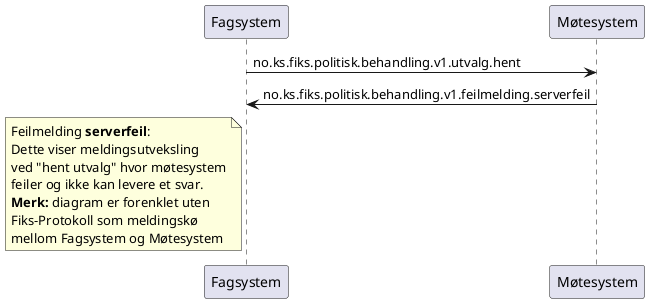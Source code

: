 @startuml
participant Fagsystem as "Fagsystem"
participant Møtesystem as "Møtesystem"

Fagsystem -> Møtesystem : no.ks.fiks.politisk.behandling.v1.utvalg.hent
Fagsystem <- Møtesystem : no.ks.fiks.politisk.behandling.v1.feilmelding.serverfeil

note left of Fagsystem
Feilmelding **serverfeil**:
Dette viser meldingsutveksling
ved "hent utvalg" hvor møtesystem
feiler og ikke kan levere et svar.
**Merk:** diagram er forenklet uten
Fiks-Protokoll som meldingskø
mellom Fagsystem og Møtesystem
end note

@enduml